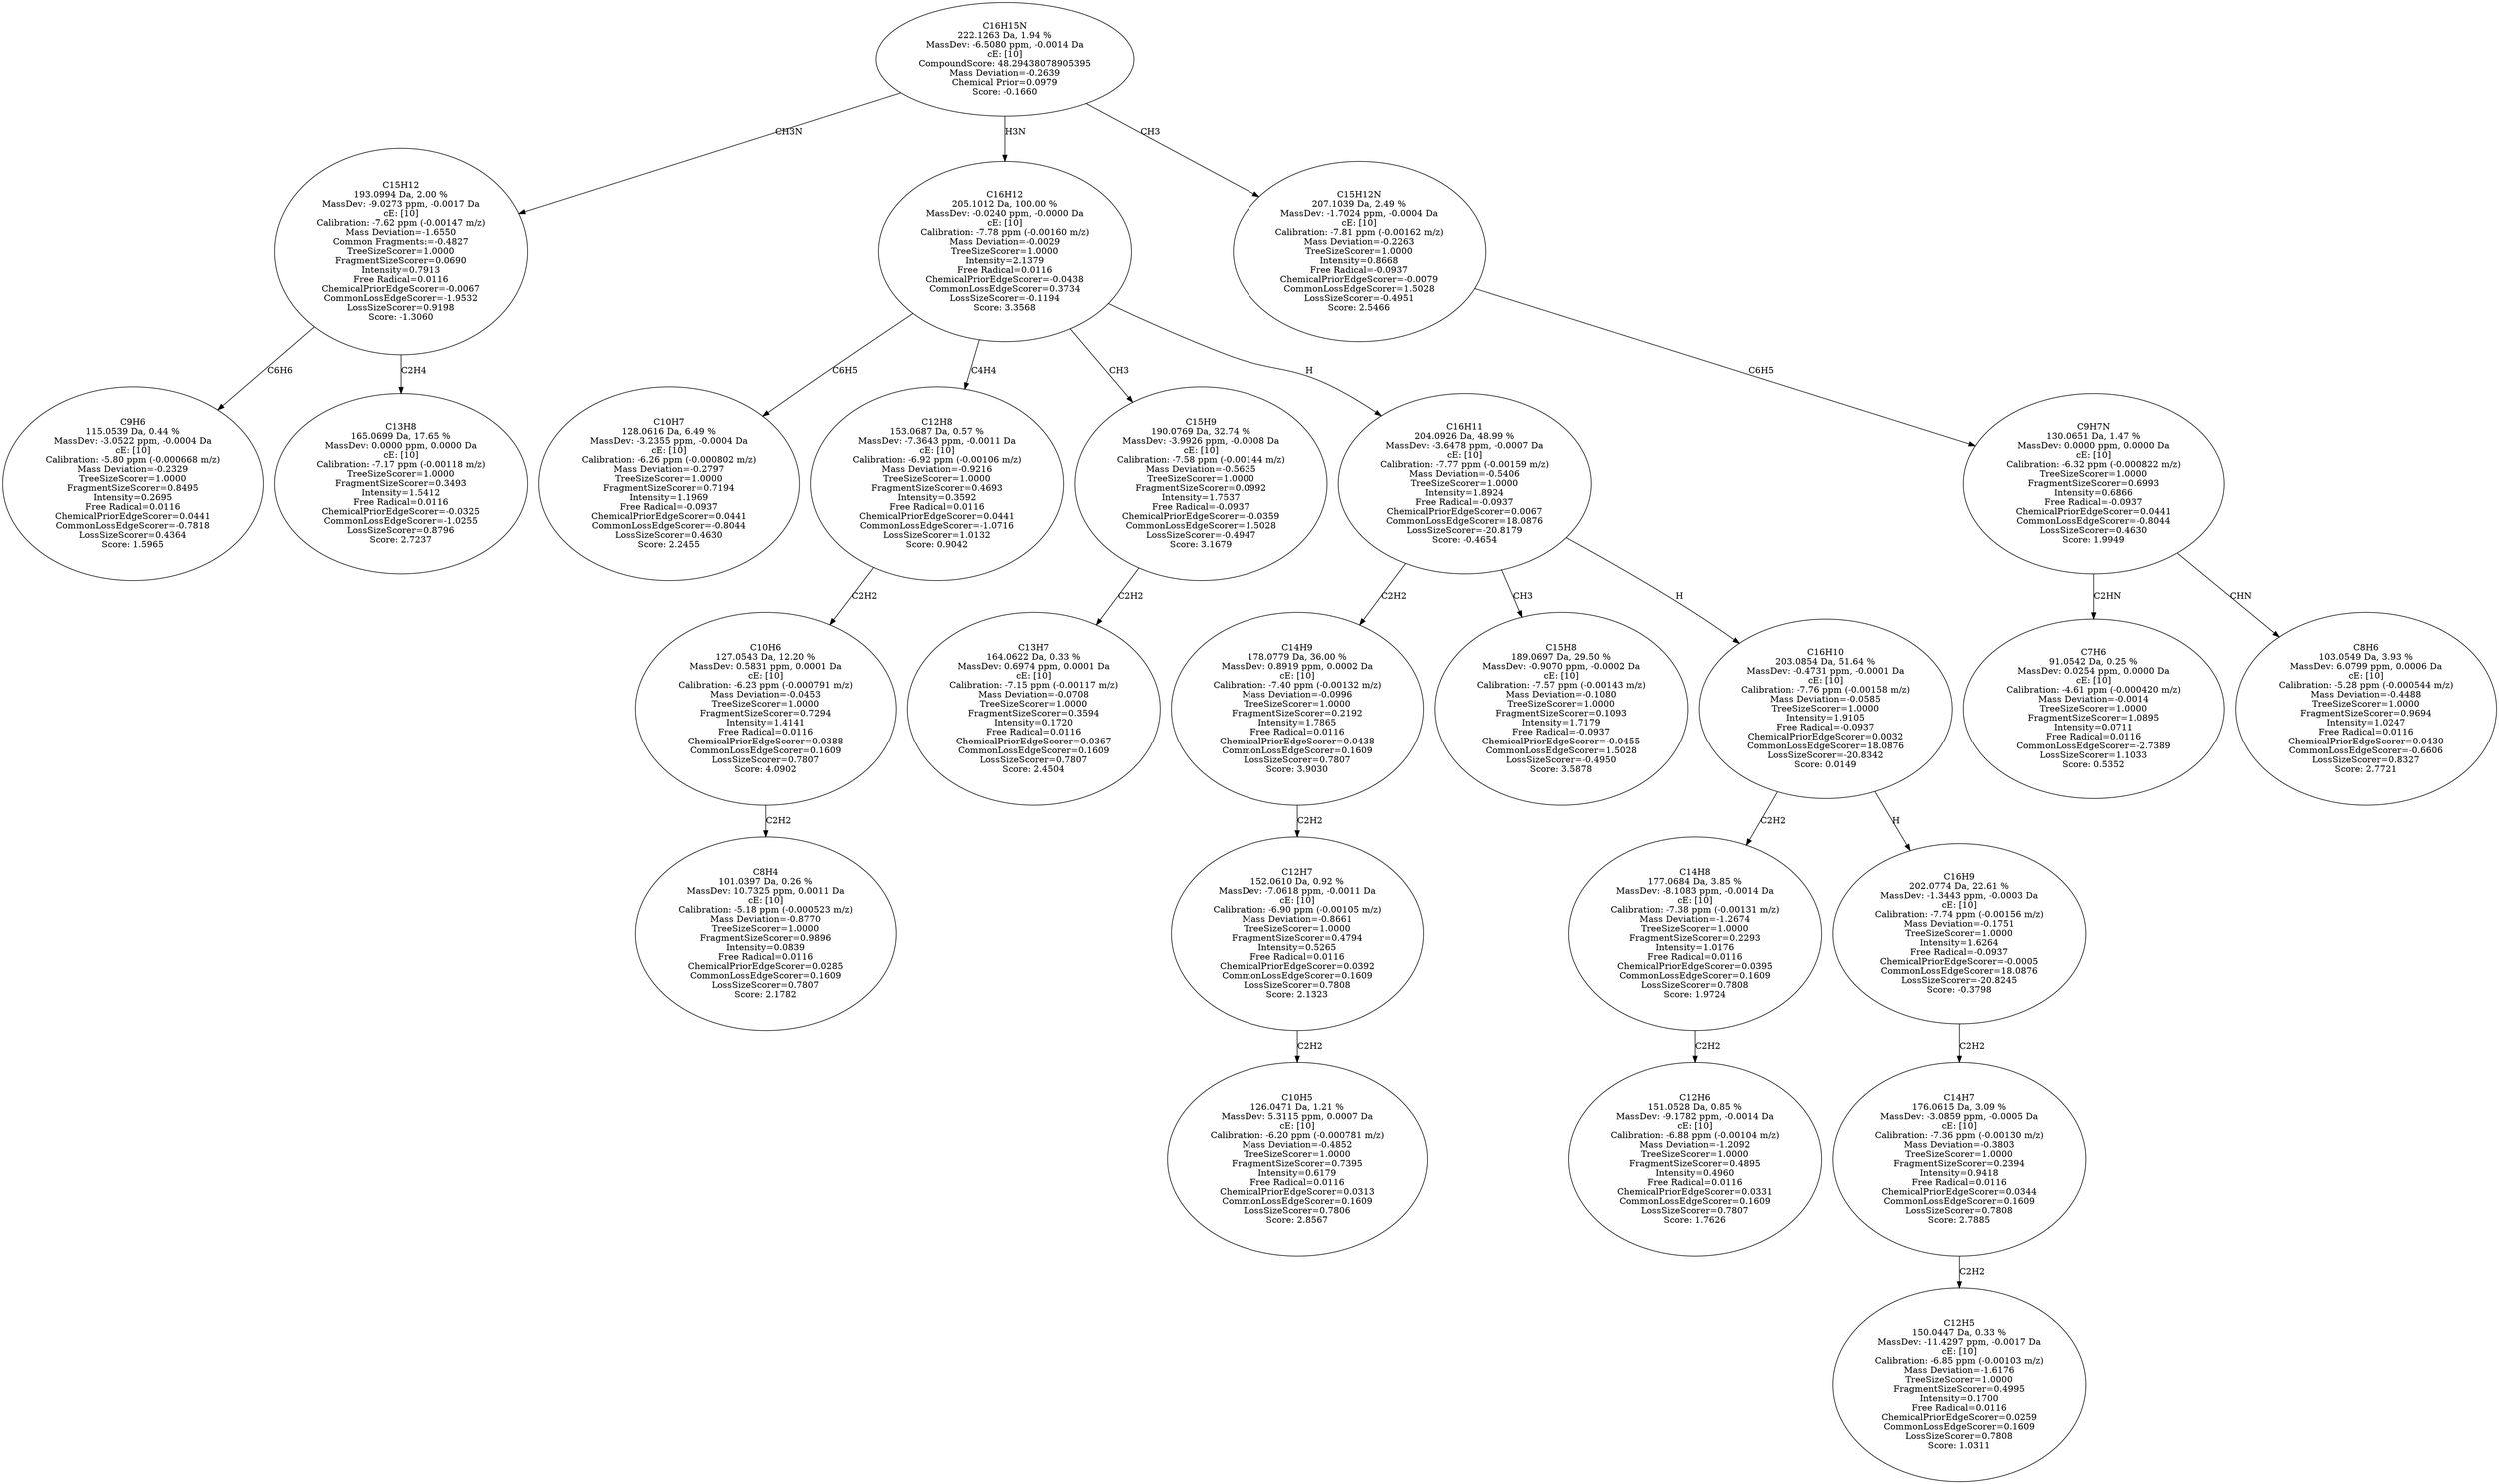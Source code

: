 strict digraph {
v1 [label="C9H6\n115.0539 Da, 0.44 %\nMassDev: -3.0522 ppm, -0.0004 Da\ncE: [10]\nCalibration: -5.80 ppm (-0.000668 m/z)\nMass Deviation=-0.2329\nTreeSizeScorer=1.0000\nFragmentSizeScorer=0.8495\nIntensity=0.2695\nFree Radical=0.0116\nChemicalPriorEdgeScorer=0.0441\nCommonLossEdgeScorer=-0.7818\nLossSizeScorer=0.4364\nScore: 1.5965"];
v2 [label="C13H8\n165.0699 Da, 17.65 %\nMassDev: 0.0000 ppm, 0.0000 Da\ncE: [10]\nCalibration: -7.17 ppm (-0.00118 m/z)\nTreeSizeScorer=1.0000\nFragmentSizeScorer=0.3493\nIntensity=1.5412\nFree Radical=0.0116\nChemicalPriorEdgeScorer=-0.0325\nCommonLossEdgeScorer=-1.0255\nLossSizeScorer=0.8796\nScore: 2.7237"];
v3 [label="C15H12\n193.0994 Da, 2.00 %\nMassDev: -9.0273 ppm, -0.0017 Da\ncE: [10]\nCalibration: -7.62 ppm (-0.00147 m/z)\nMass Deviation=-1.6550\nCommon Fragments:=-0.4827\nTreeSizeScorer=1.0000\nFragmentSizeScorer=0.0690\nIntensity=0.7913\nFree Radical=0.0116\nChemicalPriorEdgeScorer=-0.0067\nCommonLossEdgeScorer=-1.9532\nLossSizeScorer=0.9198\nScore: -1.3060"];
v4 [label="C10H7\n128.0616 Da, 6.49 %\nMassDev: -3.2355 ppm, -0.0004 Da\ncE: [10]\nCalibration: -6.26 ppm (-0.000802 m/z)\nMass Deviation=-0.2797\nTreeSizeScorer=1.0000\nFragmentSizeScorer=0.7194\nIntensity=1.1969\nFree Radical=-0.0937\nChemicalPriorEdgeScorer=0.0441\nCommonLossEdgeScorer=-0.8044\nLossSizeScorer=0.4630\nScore: 2.2455"];
v5 [label="C8H4\n101.0397 Da, 0.26 %\nMassDev: 10.7325 ppm, 0.0011 Da\ncE: [10]\nCalibration: -5.18 ppm (-0.000523 m/z)\nMass Deviation=-0.8770\nTreeSizeScorer=1.0000\nFragmentSizeScorer=0.9896\nIntensity=0.0839\nFree Radical=0.0116\nChemicalPriorEdgeScorer=0.0285\nCommonLossEdgeScorer=0.1609\nLossSizeScorer=0.7807\nScore: 2.1782"];
v6 [label="C10H6\n127.0543 Da, 12.20 %\nMassDev: 0.5831 ppm, 0.0001 Da\ncE: [10]\nCalibration: -6.23 ppm (-0.000791 m/z)\nMass Deviation=-0.0453\nTreeSizeScorer=1.0000\nFragmentSizeScorer=0.7294\nIntensity=1.4141\nFree Radical=0.0116\nChemicalPriorEdgeScorer=0.0388\nCommonLossEdgeScorer=0.1609\nLossSizeScorer=0.7807\nScore: 4.0902"];
v7 [label="C12H8\n153.0687 Da, 0.57 %\nMassDev: -7.3643 ppm, -0.0011 Da\ncE: [10]\nCalibration: -6.92 ppm (-0.00106 m/z)\nMass Deviation=-0.9216\nTreeSizeScorer=1.0000\nFragmentSizeScorer=0.4693\nIntensity=0.3592\nFree Radical=0.0116\nChemicalPriorEdgeScorer=0.0441\nCommonLossEdgeScorer=-1.0716\nLossSizeScorer=1.0132\nScore: 0.9042"];
v8 [label="C13H7\n164.0622 Da, 0.33 %\nMassDev: 0.6974 ppm, 0.0001 Da\ncE: [10]\nCalibration: -7.15 ppm (-0.00117 m/z)\nMass Deviation=-0.0708\nTreeSizeScorer=1.0000\nFragmentSizeScorer=0.3594\nIntensity=0.1720\nFree Radical=0.0116\nChemicalPriorEdgeScorer=0.0367\nCommonLossEdgeScorer=0.1609\nLossSizeScorer=0.7807\nScore: 2.4504"];
v9 [label="C15H9\n190.0769 Da, 32.74 %\nMassDev: -3.9926 ppm, -0.0008 Da\ncE: [10]\nCalibration: -7.58 ppm (-0.00144 m/z)\nMass Deviation=-0.5635\nTreeSizeScorer=1.0000\nFragmentSizeScorer=0.0992\nIntensity=1.7537\nFree Radical=-0.0937\nChemicalPriorEdgeScorer=-0.0359\nCommonLossEdgeScorer=1.5028\nLossSizeScorer=-0.4947\nScore: 3.1679"];
v10 [label="C10H5\n126.0471 Da, 1.21 %\nMassDev: 5.3115 ppm, 0.0007 Da\ncE: [10]\nCalibration: -6.20 ppm (-0.000781 m/z)\nMass Deviation=-0.4852\nTreeSizeScorer=1.0000\nFragmentSizeScorer=0.7395\nIntensity=0.6179\nFree Radical=0.0116\nChemicalPriorEdgeScorer=0.0313\nCommonLossEdgeScorer=0.1609\nLossSizeScorer=0.7806\nScore: 2.8567"];
v11 [label="C12H7\n152.0610 Da, 0.92 %\nMassDev: -7.0618 ppm, -0.0011 Da\ncE: [10]\nCalibration: -6.90 ppm (-0.00105 m/z)\nMass Deviation=-0.8661\nTreeSizeScorer=1.0000\nFragmentSizeScorer=0.4794\nIntensity=0.5265\nFree Radical=0.0116\nChemicalPriorEdgeScorer=0.0392\nCommonLossEdgeScorer=0.1609\nLossSizeScorer=0.7808\nScore: 2.1323"];
v12 [label="C14H9\n178.0779 Da, 36.00 %\nMassDev: 0.8919 ppm, 0.0002 Da\ncE: [10]\nCalibration: -7.40 ppm (-0.00132 m/z)\nMass Deviation=-0.0996\nTreeSizeScorer=1.0000\nFragmentSizeScorer=0.2192\nIntensity=1.7865\nFree Radical=0.0116\nChemicalPriorEdgeScorer=0.0438\nCommonLossEdgeScorer=0.1609\nLossSizeScorer=0.7807\nScore: 3.9030"];
v13 [label="C15H8\n189.0697 Da, 29.50 %\nMassDev: -0.9070 ppm, -0.0002 Da\ncE: [10]\nCalibration: -7.57 ppm (-0.00143 m/z)\nMass Deviation=-0.1080\nTreeSizeScorer=1.0000\nFragmentSizeScorer=0.1093\nIntensity=1.7179\nFree Radical=-0.0937\nChemicalPriorEdgeScorer=-0.0455\nCommonLossEdgeScorer=1.5028\nLossSizeScorer=-0.4950\nScore: 3.5878"];
v14 [label="C12H6\n151.0528 Da, 0.85 %\nMassDev: -9.1782 ppm, -0.0014 Da\ncE: [10]\nCalibration: -6.88 ppm (-0.00104 m/z)\nMass Deviation=-1.2092\nTreeSizeScorer=1.0000\nFragmentSizeScorer=0.4895\nIntensity=0.4960\nFree Radical=0.0116\nChemicalPriorEdgeScorer=0.0331\nCommonLossEdgeScorer=0.1609\nLossSizeScorer=0.7807\nScore: 1.7626"];
v15 [label="C14H8\n177.0684 Da, 3.85 %\nMassDev: -8.1083 ppm, -0.0014 Da\ncE: [10]\nCalibration: -7.38 ppm (-0.00131 m/z)\nMass Deviation=-1.2674\nTreeSizeScorer=1.0000\nFragmentSizeScorer=0.2293\nIntensity=1.0176\nFree Radical=0.0116\nChemicalPriorEdgeScorer=0.0395\nCommonLossEdgeScorer=0.1609\nLossSizeScorer=0.7808\nScore: 1.9724"];
v16 [label="C12H5\n150.0447 Da, 0.33 %\nMassDev: -11.4297 ppm, -0.0017 Da\ncE: [10]\nCalibration: -6.85 ppm (-0.00103 m/z)\nMass Deviation=-1.6176\nTreeSizeScorer=1.0000\nFragmentSizeScorer=0.4995\nIntensity=0.1700\nFree Radical=0.0116\nChemicalPriorEdgeScorer=0.0259\nCommonLossEdgeScorer=0.1609\nLossSizeScorer=0.7808\nScore: 1.0311"];
v17 [label="C14H7\n176.0615 Da, 3.09 %\nMassDev: -3.0859 ppm, -0.0005 Da\ncE: [10]\nCalibration: -7.36 ppm (-0.00130 m/z)\nMass Deviation=-0.3803\nTreeSizeScorer=1.0000\nFragmentSizeScorer=0.2394\nIntensity=0.9418\nFree Radical=0.0116\nChemicalPriorEdgeScorer=0.0344\nCommonLossEdgeScorer=0.1609\nLossSizeScorer=0.7808\nScore: 2.7885"];
v18 [label="C16H9\n202.0774 Da, 22.61 %\nMassDev: -1.3443 ppm, -0.0003 Da\ncE: [10]\nCalibration: -7.74 ppm (-0.00156 m/z)\nMass Deviation=-0.1751\nTreeSizeScorer=1.0000\nIntensity=1.6264\nFree Radical=-0.0937\nChemicalPriorEdgeScorer=-0.0005\nCommonLossEdgeScorer=18.0876\nLossSizeScorer=-20.8245\nScore: -0.3798"];
v19 [label="C16H10\n203.0854 Da, 51.64 %\nMassDev: -0.4731 ppm, -0.0001 Da\ncE: [10]\nCalibration: -7.76 ppm (-0.00158 m/z)\nMass Deviation=-0.0585\nTreeSizeScorer=1.0000\nIntensity=1.9105\nFree Radical=-0.0937\nChemicalPriorEdgeScorer=0.0032\nCommonLossEdgeScorer=18.0876\nLossSizeScorer=-20.8342\nScore: 0.0149"];
v20 [label="C16H11\n204.0926 Da, 48.99 %\nMassDev: -3.6478 ppm, -0.0007 Da\ncE: [10]\nCalibration: -7.77 ppm (-0.00159 m/z)\nMass Deviation=-0.5406\nTreeSizeScorer=1.0000\nIntensity=1.8924\nFree Radical=-0.0937\nChemicalPriorEdgeScorer=0.0067\nCommonLossEdgeScorer=18.0876\nLossSizeScorer=-20.8179\nScore: -0.4654"];
v21 [label="C16H12\n205.1012 Da, 100.00 %\nMassDev: -0.0240 ppm, -0.0000 Da\ncE: [10]\nCalibration: -7.78 ppm (-0.00160 m/z)\nMass Deviation=-0.0029\nTreeSizeScorer=1.0000\nIntensity=2.1379\nFree Radical=0.0116\nChemicalPriorEdgeScorer=-0.0438\nCommonLossEdgeScorer=0.3734\nLossSizeScorer=-0.1194\nScore: 3.3568"];
v22 [label="C7H6\n91.0542 Da, 0.25 %\nMassDev: 0.0254 ppm, 0.0000 Da\ncE: [10]\nCalibration: -4.61 ppm (-0.000420 m/z)\nMass Deviation=-0.0014\nTreeSizeScorer=1.0000\nFragmentSizeScorer=1.0895\nIntensity=0.0711\nFree Radical=0.0116\nCommonLossEdgeScorer=-2.7389\nLossSizeScorer=1.1033\nScore: 0.5352"];
v23 [label="C8H6\n103.0549 Da, 3.93 %\nMassDev: 6.0799 ppm, 0.0006 Da\ncE: [10]\nCalibration: -5.28 ppm (-0.000544 m/z)\nMass Deviation=-0.4488\nTreeSizeScorer=1.0000\nFragmentSizeScorer=0.9694\nIntensity=1.0247\nFree Radical=0.0116\nChemicalPriorEdgeScorer=0.0430\nCommonLossEdgeScorer=-0.6606\nLossSizeScorer=0.8327\nScore: 2.7721"];
v24 [label="C9H7N\n130.0651 Da, 1.47 %\nMassDev: 0.0000 ppm, 0.0000 Da\ncE: [10]\nCalibration: -6.32 ppm (-0.000822 m/z)\nTreeSizeScorer=1.0000\nFragmentSizeScorer=0.6993\nIntensity=0.6866\nFree Radical=-0.0937\nChemicalPriorEdgeScorer=0.0441\nCommonLossEdgeScorer=-0.8044\nLossSizeScorer=0.4630\nScore: 1.9949"];
v25 [label="C15H12N\n207.1039 Da, 2.49 %\nMassDev: -1.7024 ppm, -0.0004 Da\ncE: [10]\nCalibration: -7.81 ppm (-0.00162 m/z)\nMass Deviation=-0.2263\nTreeSizeScorer=1.0000\nIntensity=0.8668\nFree Radical=-0.0937\nChemicalPriorEdgeScorer=-0.0079\nCommonLossEdgeScorer=1.5028\nLossSizeScorer=-0.4951\nScore: 2.5466"];
v26 [label="C16H15N\n222.1263 Da, 1.94 %\nMassDev: -6.5080 ppm, -0.0014 Da\ncE: [10]\nCompoundScore: 48.29438078905395\nMass Deviation=-0.2639\nChemical Prior=0.0979\nScore: -0.1660"];
v3 -> v1 [label="C6H6"];
v3 -> v2 [label="C2H4"];
v26 -> v3 [label="CH3N"];
v21 -> v4 [label="C6H5"];
v6 -> v5 [label="C2H2"];
v7 -> v6 [label="C2H2"];
v21 -> v7 [label="C4H4"];
v9 -> v8 [label="C2H2"];
v21 -> v9 [label="CH3"];
v11 -> v10 [label="C2H2"];
v12 -> v11 [label="C2H2"];
v20 -> v12 [label="C2H2"];
v20 -> v13 [label="CH3"];
v15 -> v14 [label="C2H2"];
v19 -> v15 [label="C2H2"];
v17 -> v16 [label="C2H2"];
v18 -> v17 [label="C2H2"];
v19 -> v18 [label="H"];
v20 -> v19 [label="H"];
v21 -> v20 [label="H"];
v26 -> v21 [label="H3N"];
v24 -> v22 [label="C2HN"];
v24 -> v23 [label="CHN"];
v25 -> v24 [label="C6H5"];
v26 -> v25 [label="CH3"];
}